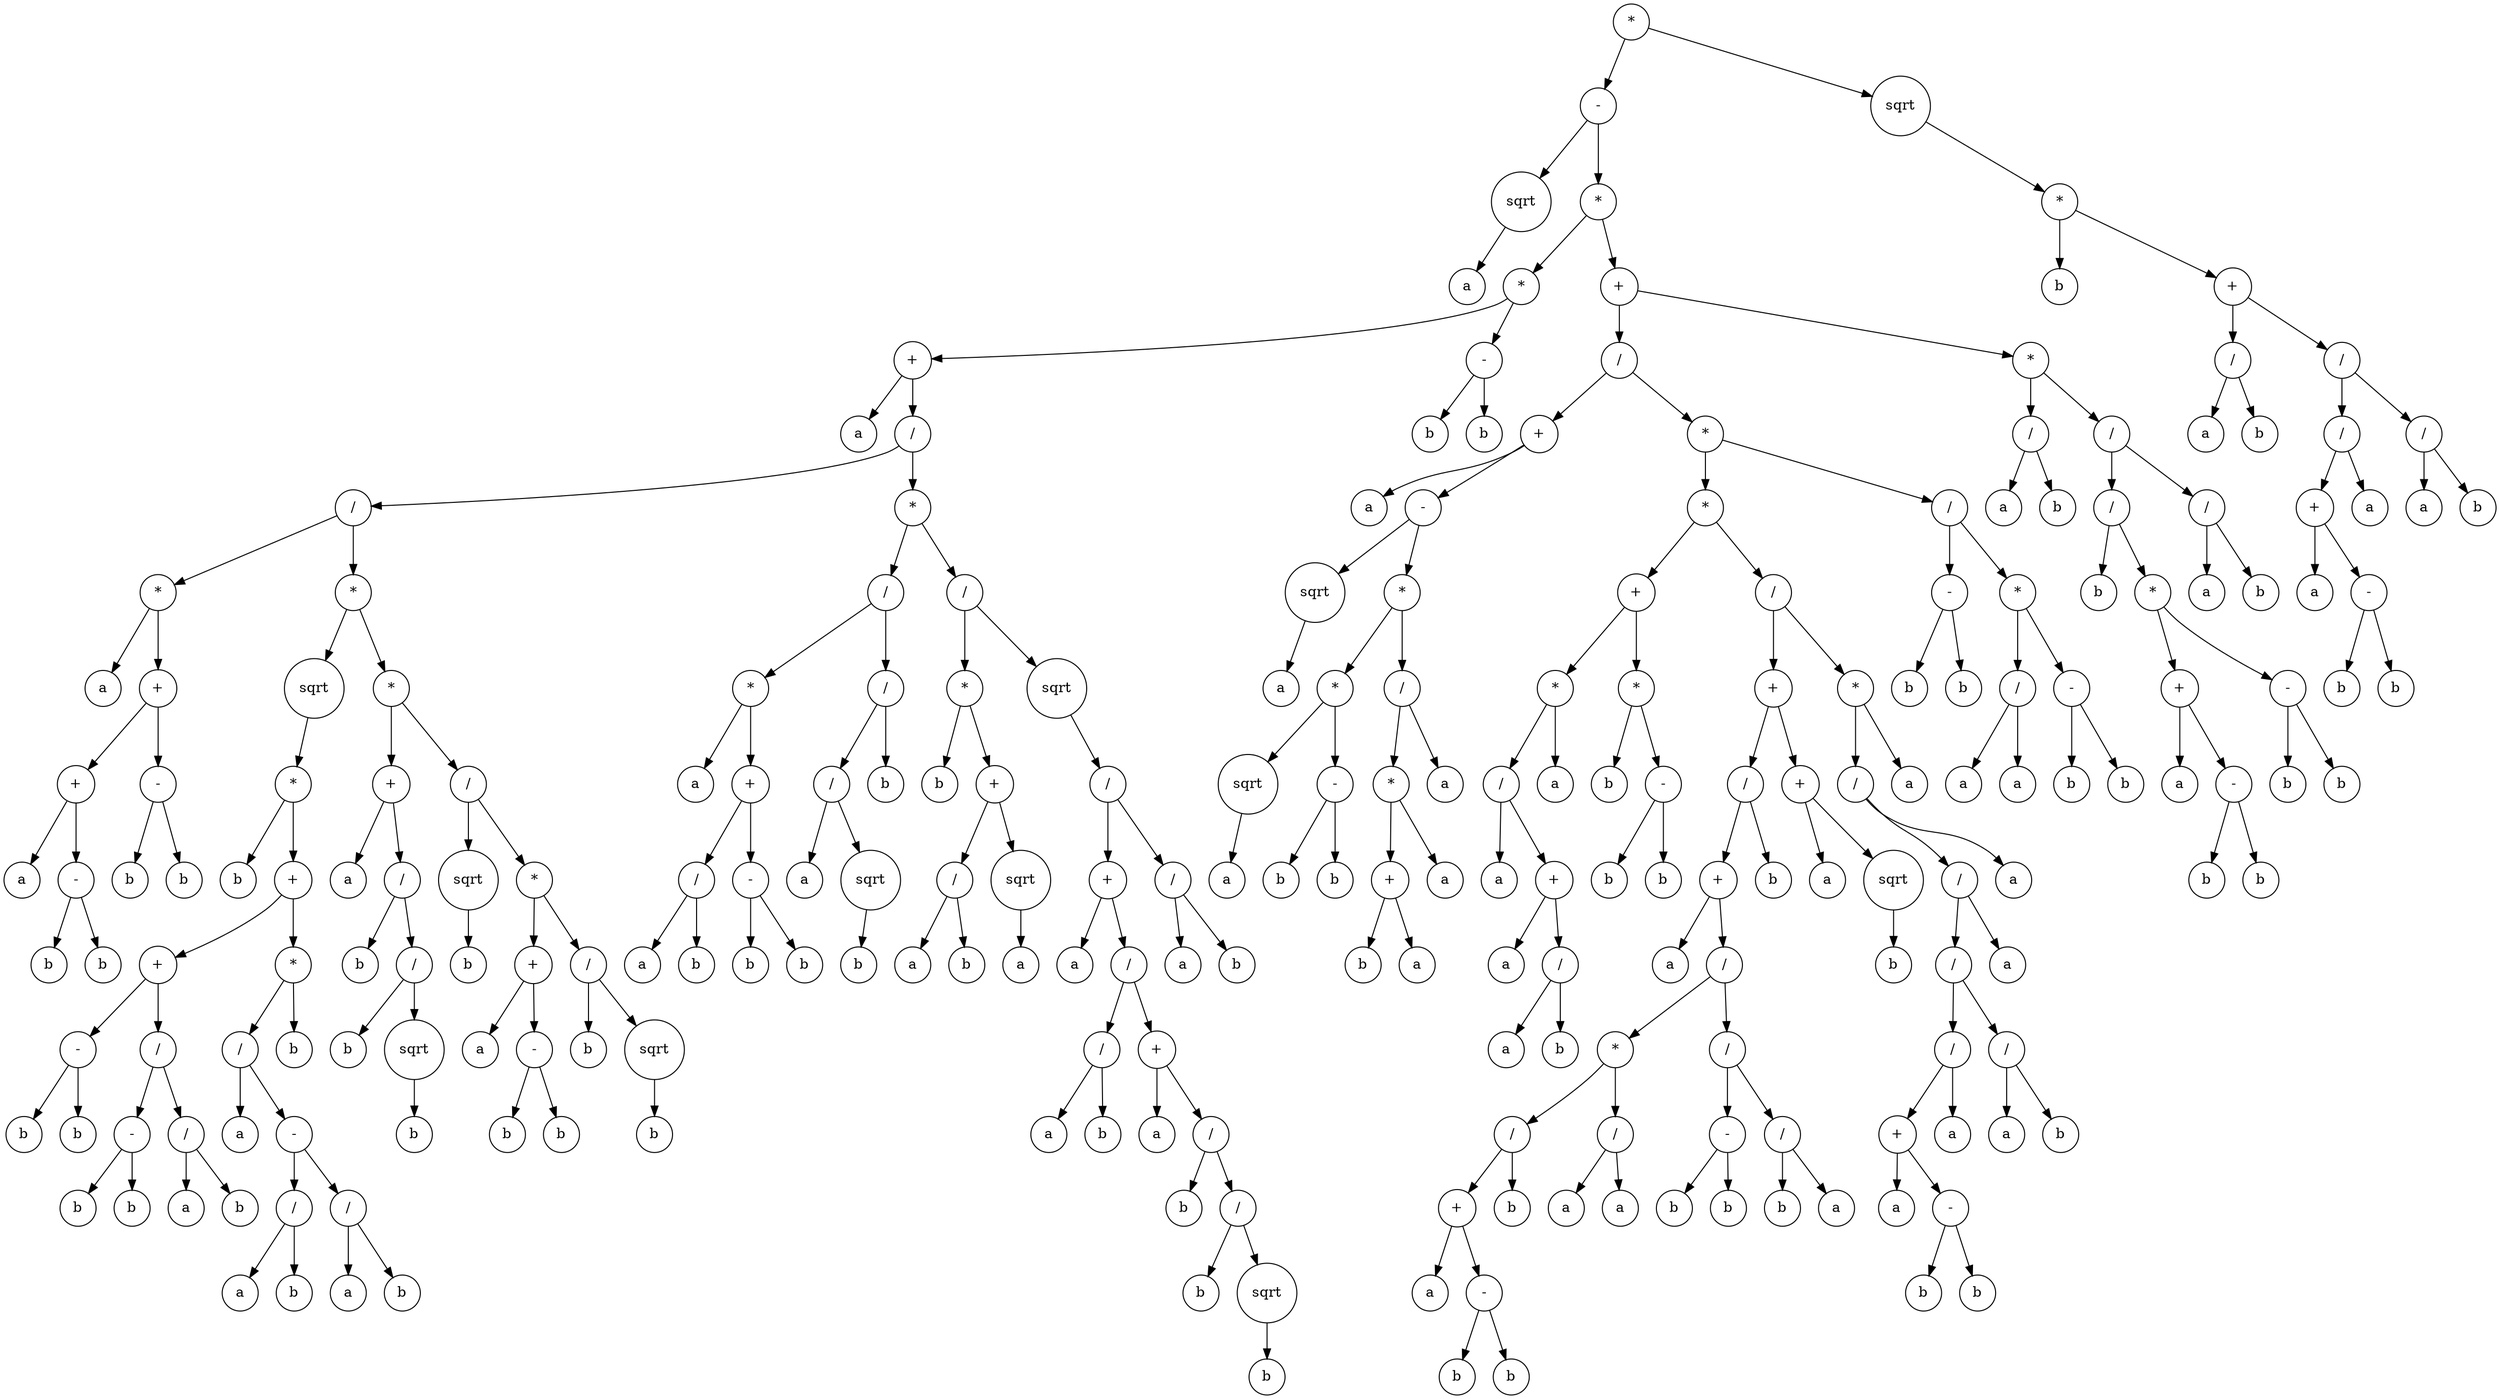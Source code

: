 digraph g {
graph [ordering=out];
node [shape=circle];
n[label = "*"];
n0[label = "-"];
n00[label = "sqrt"];
n000[label = "a"];
n00 -> n000;
n0 -> n00;
n01[label = "*"];
n010[label = "*"];
n0100[label = "+"];
n01000[label = "a"];
n0100 -> n01000;
n01001[label = "/"];
n010010[label = "/"];
n0100100[label = "*"];
n01001000[label = "a"];
n0100100 -> n01001000;
n01001001[label = "+"];
n010010010[label = "+"];
n0100100100[label = "a"];
n010010010 -> n0100100100;
n0100100101[label = "-"];
n01001001010[label = "b"];
n0100100101 -> n01001001010;
n01001001011[label = "b"];
n0100100101 -> n01001001011;
n010010010 -> n0100100101;
n01001001 -> n010010010;
n010010011[label = "-"];
n0100100110[label = "b"];
n010010011 -> n0100100110;
n0100100111[label = "b"];
n010010011 -> n0100100111;
n01001001 -> n010010011;
n0100100 -> n01001001;
n010010 -> n0100100;
n0100101[label = "*"];
n01001010[label = "sqrt"];
n010010100[label = "*"];
n0100101000[label = "b"];
n010010100 -> n0100101000;
n0100101001[label = "+"];
n01001010010[label = "+"];
n010010100100[label = "-"];
n0100101001000[label = "b"];
n010010100100 -> n0100101001000;
n0100101001001[label = "b"];
n010010100100 -> n0100101001001;
n01001010010 -> n010010100100;
n010010100101[label = "/"];
n0100101001010[label = "-"];
n01001010010100[label = "b"];
n0100101001010 -> n01001010010100;
n01001010010101[label = "b"];
n0100101001010 -> n01001010010101;
n010010100101 -> n0100101001010;
n0100101001011[label = "/"];
n01001010010110[label = "a"];
n0100101001011 -> n01001010010110;
n01001010010111[label = "b"];
n0100101001011 -> n01001010010111;
n010010100101 -> n0100101001011;
n01001010010 -> n010010100101;
n0100101001 -> n01001010010;
n01001010011[label = "*"];
n010010100110[label = "/"];
n0100101001100[label = "a"];
n010010100110 -> n0100101001100;
n0100101001101[label = "-"];
n01001010011010[label = "/"];
n010010100110100[label = "a"];
n01001010011010 -> n010010100110100;
n010010100110101[label = "b"];
n01001010011010 -> n010010100110101;
n0100101001101 -> n01001010011010;
n01001010011011[label = "/"];
n010010100110110[label = "a"];
n01001010011011 -> n010010100110110;
n010010100110111[label = "b"];
n01001010011011 -> n010010100110111;
n0100101001101 -> n01001010011011;
n010010100110 -> n0100101001101;
n01001010011 -> n010010100110;
n010010100111[label = "b"];
n01001010011 -> n010010100111;
n0100101001 -> n01001010011;
n010010100 -> n0100101001;
n01001010 -> n010010100;
n0100101 -> n01001010;
n01001011[label = "*"];
n010010110[label = "+"];
n0100101100[label = "a"];
n010010110 -> n0100101100;
n0100101101[label = "/"];
n01001011010[label = "b"];
n0100101101 -> n01001011010;
n01001011011[label = "/"];
n010010110110[label = "b"];
n01001011011 -> n010010110110;
n010010110111[label = "sqrt"];
n0100101101110[label = "b"];
n010010110111 -> n0100101101110;
n01001011011 -> n010010110111;
n0100101101 -> n01001011011;
n010010110 -> n0100101101;
n01001011 -> n010010110;
n010010111[label = "/"];
n0100101110[label = "sqrt"];
n01001011100[label = "b"];
n0100101110 -> n01001011100;
n010010111 -> n0100101110;
n0100101111[label = "*"];
n01001011110[label = "+"];
n010010111100[label = "a"];
n01001011110 -> n010010111100;
n010010111101[label = "-"];
n0100101111010[label = "b"];
n010010111101 -> n0100101111010;
n0100101111011[label = "b"];
n010010111101 -> n0100101111011;
n01001011110 -> n010010111101;
n0100101111 -> n01001011110;
n01001011111[label = "/"];
n010010111110[label = "b"];
n01001011111 -> n010010111110;
n010010111111[label = "sqrt"];
n0100101111110[label = "b"];
n010010111111 -> n0100101111110;
n01001011111 -> n010010111111;
n0100101111 -> n01001011111;
n010010111 -> n0100101111;
n01001011 -> n010010111;
n0100101 -> n01001011;
n010010 -> n0100101;
n01001 -> n010010;
n010011[label = "*"];
n0100110[label = "/"];
n01001100[label = "*"];
n010011000[label = "a"];
n01001100 -> n010011000;
n010011001[label = "+"];
n0100110010[label = "/"];
n01001100100[label = "a"];
n0100110010 -> n01001100100;
n01001100101[label = "b"];
n0100110010 -> n01001100101;
n010011001 -> n0100110010;
n0100110011[label = "-"];
n01001100110[label = "b"];
n0100110011 -> n01001100110;
n01001100111[label = "b"];
n0100110011 -> n01001100111;
n010011001 -> n0100110011;
n01001100 -> n010011001;
n0100110 -> n01001100;
n01001101[label = "/"];
n010011010[label = "/"];
n0100110100[label = "a"];
n010011010 -> n0100110100;
n0100110101[label = "sqrt"];
n01001101010[label = "b"];
n0100110101 -> n01001101010;
n010011010 -> n0100110101;
n01001101 -> n010011010;
n010011011[label = "b"];
n01001101 -> n010011011;
n0100110 -> n01001101;
n010011 -> n0100110;
n0100111[label = "/"];
n01001110[label = "*"];
n010011100[label = "b"];
n01001110 -> n010011100;
n010011101[label = "+"];
n0100111010[label = "/"];
n01001110100[label = "a"];
n0100111010 -> n01001110100;
n01001110101[label = "b"];
n0100111010 -> n01001110101;
n010011101 -> n0100111010;
n0100111011[label = "sqrt"];
n01001110110[label = "a"];
n0100111011 -> n01001110110;
n010011101 -> n0100111011;
n01001110 -> n010011101;
n0100111 -> n01001110;
n01001111[label = "sqrt"];
n010011110[label = "/"];
n0100111100[label = "+"];
n01001111000[label = "a"];
n0100111100 -> n01001111000;
n01001111001[label = "/"];
n010011110010[label = "/"];
n0100111100100[label = "a"];
n010011110010 -> n0100111100100;
n0100111100101[label = "b"];
n010011110010 -> n0100111100101;
n01001111001 -> n010011110010;
n010011110011[label = "+"];
n0100111100110[label = "a"];
n010011110011 -> n0100111100110;
n0100111100111[label = "/"];
n01001111001110[label = "b"];
n0100111100111 -> n01001111001110;
n01001111001111[label = "/"];
n010011110011110[label = "b"];
n01001111001111 -> n010011110011110;
n010011110011111[label = "sqrt"];
n0100111100111110[label = "b"];
n010011110011111 -> n0100111100111110;
n01001111001111 -> n010011110011111;
n0100111100111 -> n01001111001111;
n010011110011 -> n0100111100111;
n01001111001 -> n010011110011;
n0100111100 -> n01001111001;
n010011110 -> n0100111100;
n0100111101[label = "/"];
n01001111010[label = "a"];
n0100111101 -> n01001111010;
n01001111011[label = "b"];
n0100111101 -> n01001111011;
n010011110 -> n0100111101;
n01001111 -> n010011110;
n0100111 -> n01001111;
n010011 -> n0100111;
n01001 -> n010011;
n0100 -> n01001;
n010 -> n0100;
n0101[label = "-"];
n01010[label = "b"];
n0101 -> n01010;
n01011[label = "b"];
n0101 -> n01011;
n010 -> n0101;
n01 -> n010;
n011[label = "+"];
n0110[label = "/"];
n01100[label = "+"];
n011000[label = "a"];
n01100 -> n011000;
n011001[label = "-"];
n0110010[label = "sqrt"];
n01100100[label = "a"];
n0110010 -> n01100100;
n011001 -> n0110010;
n0110011[label = "*"];
n01100110[label = "*"];
n011001100[label = "sqrt"];
n0110011000[label = "a"];
n011001100 -> n0110011000;
n01100110 -> n011001100;
n011001101[label = "-"];
n0110011010[label = "b"];
n011001101 -> n0110011010;
n0110011011[label = "b"];
n011001101 -> n0110011011;
n01100110 -> n011001101;
n0110011 -> n01100110;
n01100111[label = "/"];
n011001110[label = "*"];
n0110011100[label = "+"];
n01100111000[label = "b"];
n0110011100 -> n01100111000;
n01100111001[label = "a"];
n0110011100 -> n01100111001;
n011001110 -> n0110011100;
n0110011101[label = "a"];
n011001110 -> n0110011101;
n01100111 -> n011001110;
n011001111[label = "a"];
n01100111 -> n011001111;
n0110011 -> n01100111;
n011001 -> n0110011;
n01100 -> n011001;
n0110 -> n01100;
n01101[label = "*"];
n011010[label = "*"];
n0110100[label = "+"];
n01101000[label = "*"];
n011010000[label = "/"];
n0110100000[label = "a"];
n011010000 -> n0110100000;
n0110100001[label = "+"];
n01101000010[label = "a"];
n0110100001 -> n01101000010;
n01101000011[label = "/"];
n011010000110[label = "a"];
n01101000011 -> n011010000110;
n011010000111[label = "b"];
n01101000011 -> n011010000111;
n0110100001 -> n01101000011;
n011010000 -> n0110100001;
n01101000 -> n011010000;
n011010001[label = "a"];
n01101000 -> n011010001;
n0110100 -> n01101000;
n01101001[label = "*"];
n011010010[label = "b"];
n01101001 -> n011010010;
n011010011[label = "-"];
n0110100110[label = "b"];
n011010011 -> n0110100110;
n0110100111[label = "b"];
n011010011 -> n0110100111;
n01101001 -> n011010011;
n0110100 -> n01101001;
n011010 -> n0110100;
n0110101[label = "/"];
n01101010[label = "+"];
n011010100[label = "/"];
n0110101000[label = "+"];
n01101010000[label = "a"];
n0110101000 -> n01101010000;
n01101010001[label = "/"];
n011010100010[label = "*"];
n0110101000100[label = "/"];
n01101010001000[label = "+"];
n011010100010000[label = "a"];
n01101010001000 -> n011010100010000;
n011010100010001[label = "-"];
n0110101000100010[label = "b"];
n011010100010001 -> n0110101000100010;
n0110101000100011[label = "b"];
n011010100010001 -> n0110101000100011;
n01101010001000 -> n011010100010001;
n0110101000100 -> n01101010001000;
n01101010001001[label = "b"];
n0110101000100 -> n01101010001001;
n011010100010 -> n0110101000100;
n0110101000101[label = "/"];
n01101010001010[label = "a"];
n0110101000101 -> n01101010001010;
n01101010001011[label = "a"];
n0110101000101 -> n01101010001011;
n011010100010 -> n0110101000101;
n01101010001 -> n011010100010;
n011010100011[label = "/"];
n0110101000110[label = "-"];
n01101010001100[label = "b"];
n0110101000110 -> n01101010001100;
n01101010001101[label = "b"];
n0110101000110 -> n01101010001101;
n011010100011 -> n0110101000110;
n0110101000111[label = "/"];
n01101010001110[label = "b"];
n0110101000111 -> n01101010001110;
n01101010001111[label = "a"];
n0110101000111 -> n01101010001111;
n011010100011 -> n0110101000111;
n01101010001 -> n011010100011;
n0110101000 -> n01101010001;
n011010100 -> n0110101000;
n0110101001[label = "b"];
n011010100 -> n0110101001;
n01101010 -> n011010100;
n011010101[label = "+"];
n0110101010[label = "a"];
n011010101 -> n0110101010;
n0110101011[label = "sqrt"];
n01101010110[label = "b"];
n0110101011 -> n01101010110;
n011010101 -> n0110101011;
n01101010 -> n011010101;
n0110101 -> n01101010;
n01101011[label = "*"];
n011010110[label = "/"];
n0110101100[label = "/"];
n01101011000[label = "/"];
n011010110000[label = "/"];
n0110101100000[label = "+"];
n01101011000000[label = "a"];
n0110101100000 -> n01101011000000;
n01101011000001[label = "-"];
n011010110000010[label = "b"];
n01101011000001 -> n011010110000010;
n011010110000011[label = "b"];
n01101011000001 -> n011010110000011;
n0110101100000 -> n01101011000001;
n011010110000 -> n0110101100000;
n0110101100001[label = "a"];
n011010110000 -> n0110101100001;
n01101011000 -> n011010110000;
n011010110001[label = "/"];
n0110101100010[label = "a"];
n011010110001 -> n0110101100010;
n0110101100011[label = "b"];
n011010110001 -> n0110101100011;
n01101011000 -> n011010110001;
n0110101100 -> n01101011000;
n01101011001[label = "a"];
n0110101100 -> n01101011001;
n011010110 -> n0110101100;
n0110101101[label = "a"];
n011010110 -> n0110101101;
n01101011 -> n011010110;
n011010111[label = "a"];
n01101011 -> n011010111;
n0110101 -> n01101011;
n011010 -> n0110101;
n01101 -> n011010;
n011011[label = "/"];
n0110110[label = "-"];
n01101100[label = "b"];
n0110110 -> n01101100;
n01101101[label = "b"];
n0110110 -> n01101101;
n011011 -> n0110110;
n0110111[label = "*"];
n01101110[label = "/"];
n011011100[label = "a"];
n01101110 -> n011011100;
n011011101[label = "a"];
n01101110 -> n011011101;
n0110111 -> n01101110;
n01101111[label = "-"];
n011011110[label = "b"];
n01101111 -> n011011110;
n011011111[label = "b"];
n01101111 -> n011011111;
n0110111 -> n01101111;
n011011 -> n0110111;
n01101 -> n011011;
n0110 -> n01101;
n011 -> n0110;
n0111[label = "*"];
n01110[label = "/"];
n011100[label = "a"];
n01110 -> n011100;
n011101[label = "b"];
n01110 -> n011101;
n0111 -> n01110;
n01111[label = "/"];
n011110[label = "/"];
n0111100[label = "b"];
n011110 -> n0111100;
n0111101[label = "*"];
n01111010[label = "+"];
n011110100[label = "a"];
n01111010 -> n011110100;
n011110101[label = "-"];
n0111101010[label = "b"];
n011110101 -> n0111101010;
n0111101011[label = "b"];
n011110101 -> n0111101011;
n01111010 -> n011110101;
n0111101 -> n01111010;
n01111011[label = "-"];
n011110110[label = "b"];
n01111011 -> n011110110;
n011110111[label = "b"];
n01111011 -> n011110111;
n0111101 -> n01111011;
n011110 -> n0111101;
n01111 -> n011110;
n011111[label = "/"];
n0111110[label = "a"];
n011111 -> n0111110;
n0111111[label = "b"];
n011111 -> n0111111;
n01111 -> n011111;
n0111 -> n01111;
n011 -> n0111;
n01 -> n011;
n0 -> n01;
n -> n0;
n1[label = "sqrt"];
n10[label = "*"];
n100[label = "b"];
n10 -> n100;
n101[label = "+"];
n1010[label = "/"];
n10100[label = "a"];
n1010 -> n10100;
n10101[label = "b"];
n1010 -> n10101;
n101 -> n1010;
n1011[label = "/"];
n10110[label = "/"];
n101100[label = "+"];
n1011000[label = "a"];
n101100 -> n1011000;
n1011001[label = "-"];
n10110010[label = "b"];
n1011001 -> n10110010;
n10110011[label = "b"];
n1011001 -> n10110011;
n101100 -> n1011001;
n10110 -> n101100;
n101101[label = "a"];
n10110 -> n101101;
n1011 -> n10110;
n10111[label = "/"];
n101110[label = "a"];
n10111 -> n101110;
n101111[label = "b"];
n10111 -> n101111;
n1011 -> n10111;
n101 -> n1011;
n10 -> n101;
n1 -> n10;
n -> n1;
}
